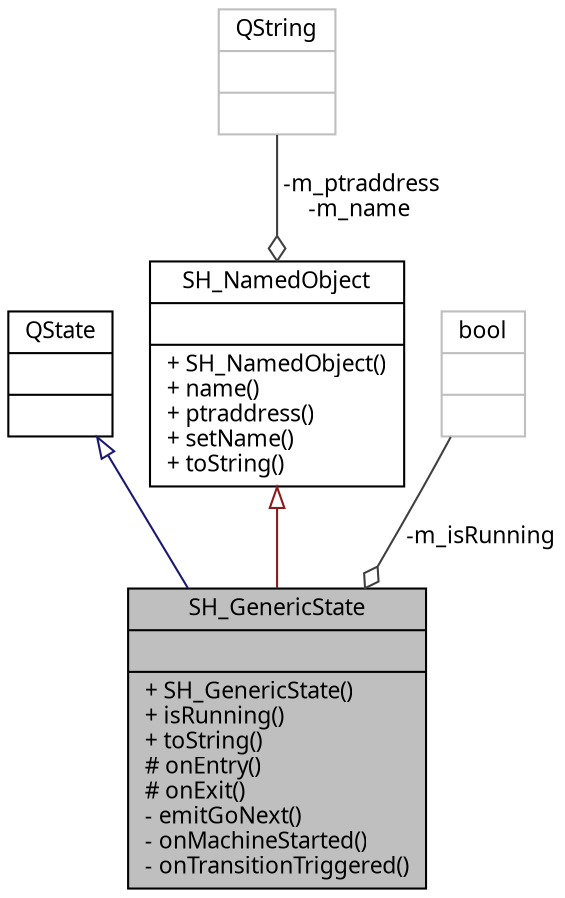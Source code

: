 digraph "SH_GenericState"
{
 // INTERACTIVE_SVG=YES
  bgcolor="transparent";
  edge [fontname="Verdana",fontsize="11",labelfontname="Verdana",labelfontsize="11"];
  node [fontname="Verdana",fontsize="11",shape=record];
  Node1 [label="{SH_GenericState\n||+ SH_GenericState()\l+ isRunning()\l+ toString()\l# onEntry()\l# onExit()\l- emitGoNext()\l- onMachineStarted()\l- onTransitionTriggered()\l}",height=0.2,width=0.4,color="black", fillcolor="grey75", style="filled" fontcolor="black"];
  Node2 -> Node1 [dir="back",color="midnightblue",fontsize="11",style="solid",arrowtail="onormal",fontname="Verdana"];
  Node2 [label="{QState\n||}",height=0.2,width=0.4,color="black",URL="$classQState.html"];
  Node3 -> Node1 [dir="back",color="firebrick4",fontsize="11",style="solid",arrowtail="onormal",fontname="Verdana"];
  Node3 [label="{SH_NamedObject\n||+ SH_NamedObject()\l+ name()\l+ ptraddress()\l+ setName()\l+ toString()\l}",height=0.2,width=0.4,color="black",URL="$classSH__NamedObject.html"];
  Node4 -> Node3 [color="grey25",fontsize="11",style="solid",label=" -m_ptraddress\n-m_name" ,arrowhead="odiamond",fontname="Verdana"];
  Node4 [label="{QString\n||}",height=0.2,width=0.4,color="grey75"];
  Node5 -> Node1 [color="grey25",fontsize="11",style="solid",label=" -m_isRunning" ,arrowhead="odiamond",fontname="Verdana"];
  Node5 [label="{bool\n||}",height=0.2,width=0.4,color="grey75"];
}
